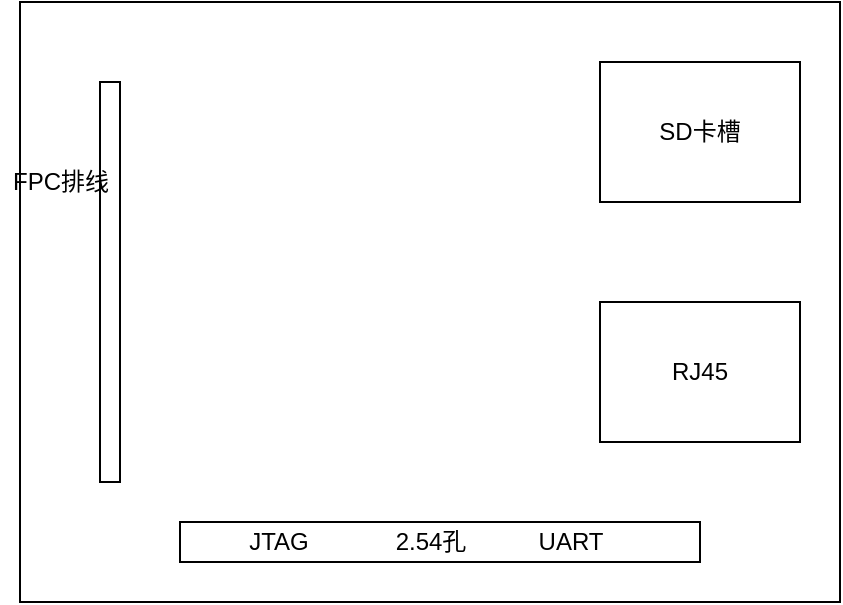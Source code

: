 <mxfile version="12.8.9" type="github">
  <diagram id="eTTmSPCWN2Knlqyn0jJ-" name="Page-1">
    <mxGraphModel dx="1408" dy="748" grid="1" gridSize="10" guides="1" tooltips="1" connect="1" arrows="1" fold="1" page="1" pageScale="1" pageWidth="827" pageHeight="1169" math="0" shadow="0">
      <root>
        <mxCell id="0" />
        <mxCell id="1" parent="0" />
        <mxCell id="g0VamxYvwE0g6FeIGG6J-1" value="" style="rounded=0;whiteSpace=wrap;html=1;" vertex="1" parent="1">
          <mxGeometry x="260" y="120" width="410" height="300" as="geometry" />
        </mxCell>
        <mxCell id="g0VamxYvwE0g6FeIGG6J-2" value="" style="rounded=0;whiteSpace=wrap;html=1;" vertex="1" parent="1">
          <mxGeometry x="300" y="160" width="10" height="200" as="geometry" />
        </mxCell>
        <mxCell id="g0VamxYvwE0g6FeIGG6J-3" value="FPC排线" style="text;html=1;align=center;verticalAlign=middle;resizable=0;points=[];autosize=1;" vertex="1" parent="1">
          <mxGeometry x="250" y="200" width="60" height="20" as="geometry" />
        </mxCell>
        <mxCell id="g0VamxYvwE0g6FeIGG6J-4" value="SD卡槽" style="rounded=0;whiteSpace=wrap;html=1;" vertex="1" parent="1">
          <mxGeometry x="550" y="150" width="100" height="70" as="geometry" />
        </mxCell>
        <mxCell id="g0VamxYvwE0g6FeIGG6J-6" value="" style="rounded=0;whiteSpace=wrap;html=1;" vertex="1" parent="1">
          <mxGeometry x="340" y="380" width="260" height="20" as="geometry" />
        </mxCell>
        <mxCell id="g0VamxYvwE0g6FeIGG6J-7" value="2.54孔" style="text;html=1;align=center;verticalAlign=middle;resizable=0;points=[];autosize=1;" vertex="1" parent="1">
          <mxGeometry x="440" y="380" width="50" height="20" as="geometry" />
        </mxCell>
        <mxCell id="g0VamxYvwE0g6FeIGG6J-9" value="JTAG" style="text;html=1;align=center;verticalAlign=middle;resizable=0;points=[];autosize=1;" vertex="1" parent="1">
          <mxGeometry x="364" y="380" width="50" height="20" as="geometry" />
        </mxCell>
        <mxCell id="g0VamxYvwE0g6FeIGG6J-10" value="UART" style="text;html=1;align=center;verticalAlign=middle;resizable=0;points=[];autosize=1;" vertex="1" parent="1">
          <mxGeometry x="510" y="380" width="50" height="20" as="geometry" />
        </mxCell>
        <mxCell id="g0VamxYvwE0g6FeIGG6J-14" value="RJ45" style="rounded=0;whiteSpace=wrap;html=1;" vertex="1" parent="1">
          <mxGeometry x="550" y="270" width="100" height="70" as="geometry" />
        </mxCell>
      </root>
    </mxGraphModel>
  </diagram>
</mxfile>
